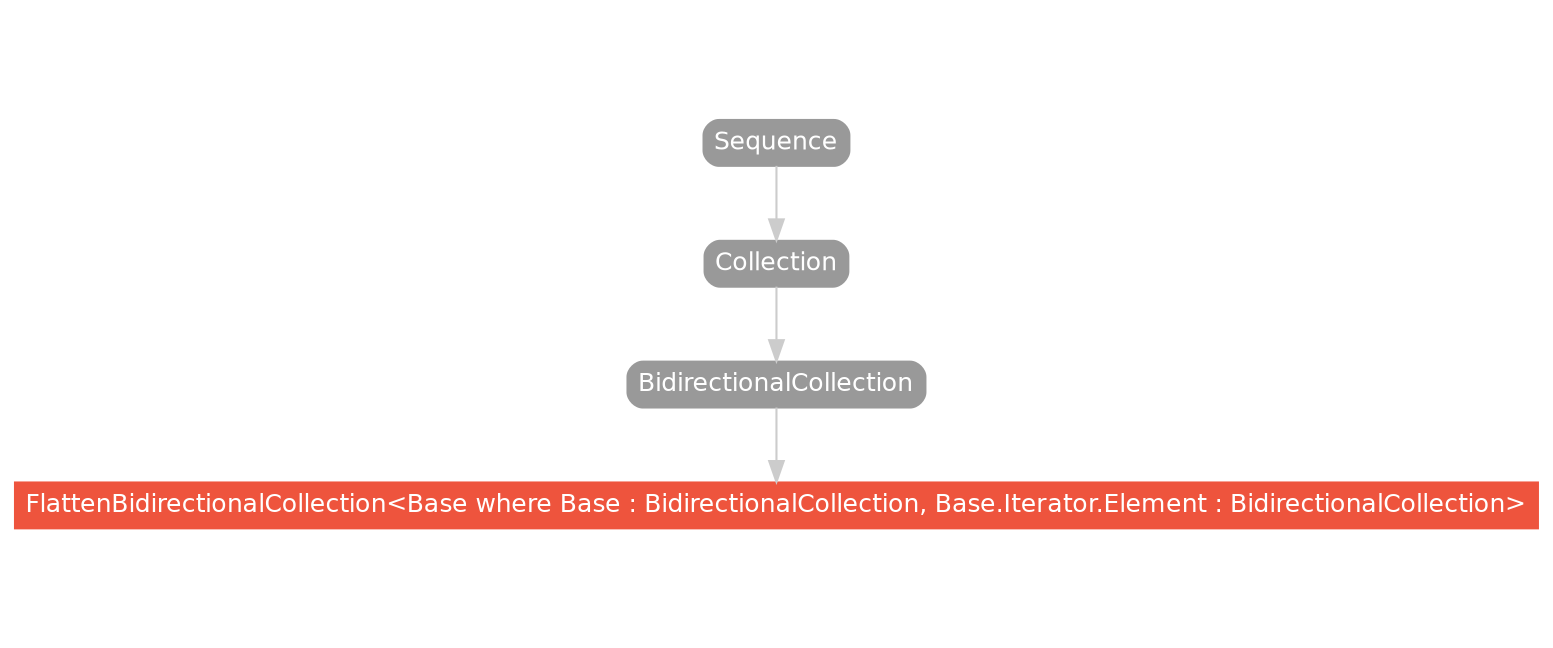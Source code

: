 strict digraph "FlattenBidirectionalCollection<Base where Base : BidirectionalCollection, Base.Iterator.Element : BidirectionalCollection> - Type Hierarchy - SwiftDoc.org" {
    pad="0.1,0.8"
    node [shape=box, style="filled,rounded", color="#999999", fillcolor="#999999", fontcolor=white, fontname=Helvetica, fontnames="Helvetica,sansserif", fontsize=12, margin="0.07,0.05", height="0.3"]
    edge [color="#cccccc"]
    "BidirectionalCollection" [URL="/protocol/BidirectionalCollection/hierarchy/"]
    "Collection" [URL="/protocol/Collection/hierarchy/"]
    "FlattenBidirectionalCollection<Base where Base : BidirectionalCollection, Base.Iterator.Element : BidirectionalCollection>" [URL="/type/FlattenBidirectionalCollection/", style="filled", fillcolor="#ee543d", color="#ee543d"]
    "Sequence" [URL="/protocol/Sequence/hierarchy/"]    "BidirectionalCollection" -> "FlattenBidirectionalCollection<Base where Base : BidirectionalCollection, Base.Iterator.Element : BidirectionalCollection>"
    "Collection" -> "BidirectionalCollection"
    "Sequence" -> "Collection"
    subgraph Types {
        rank = max; "FlattenBidirectionalCollection<Base where Base : BidirectionalCollection, Base.Iterator.Element : BidirectionalCollection>";
    }
}